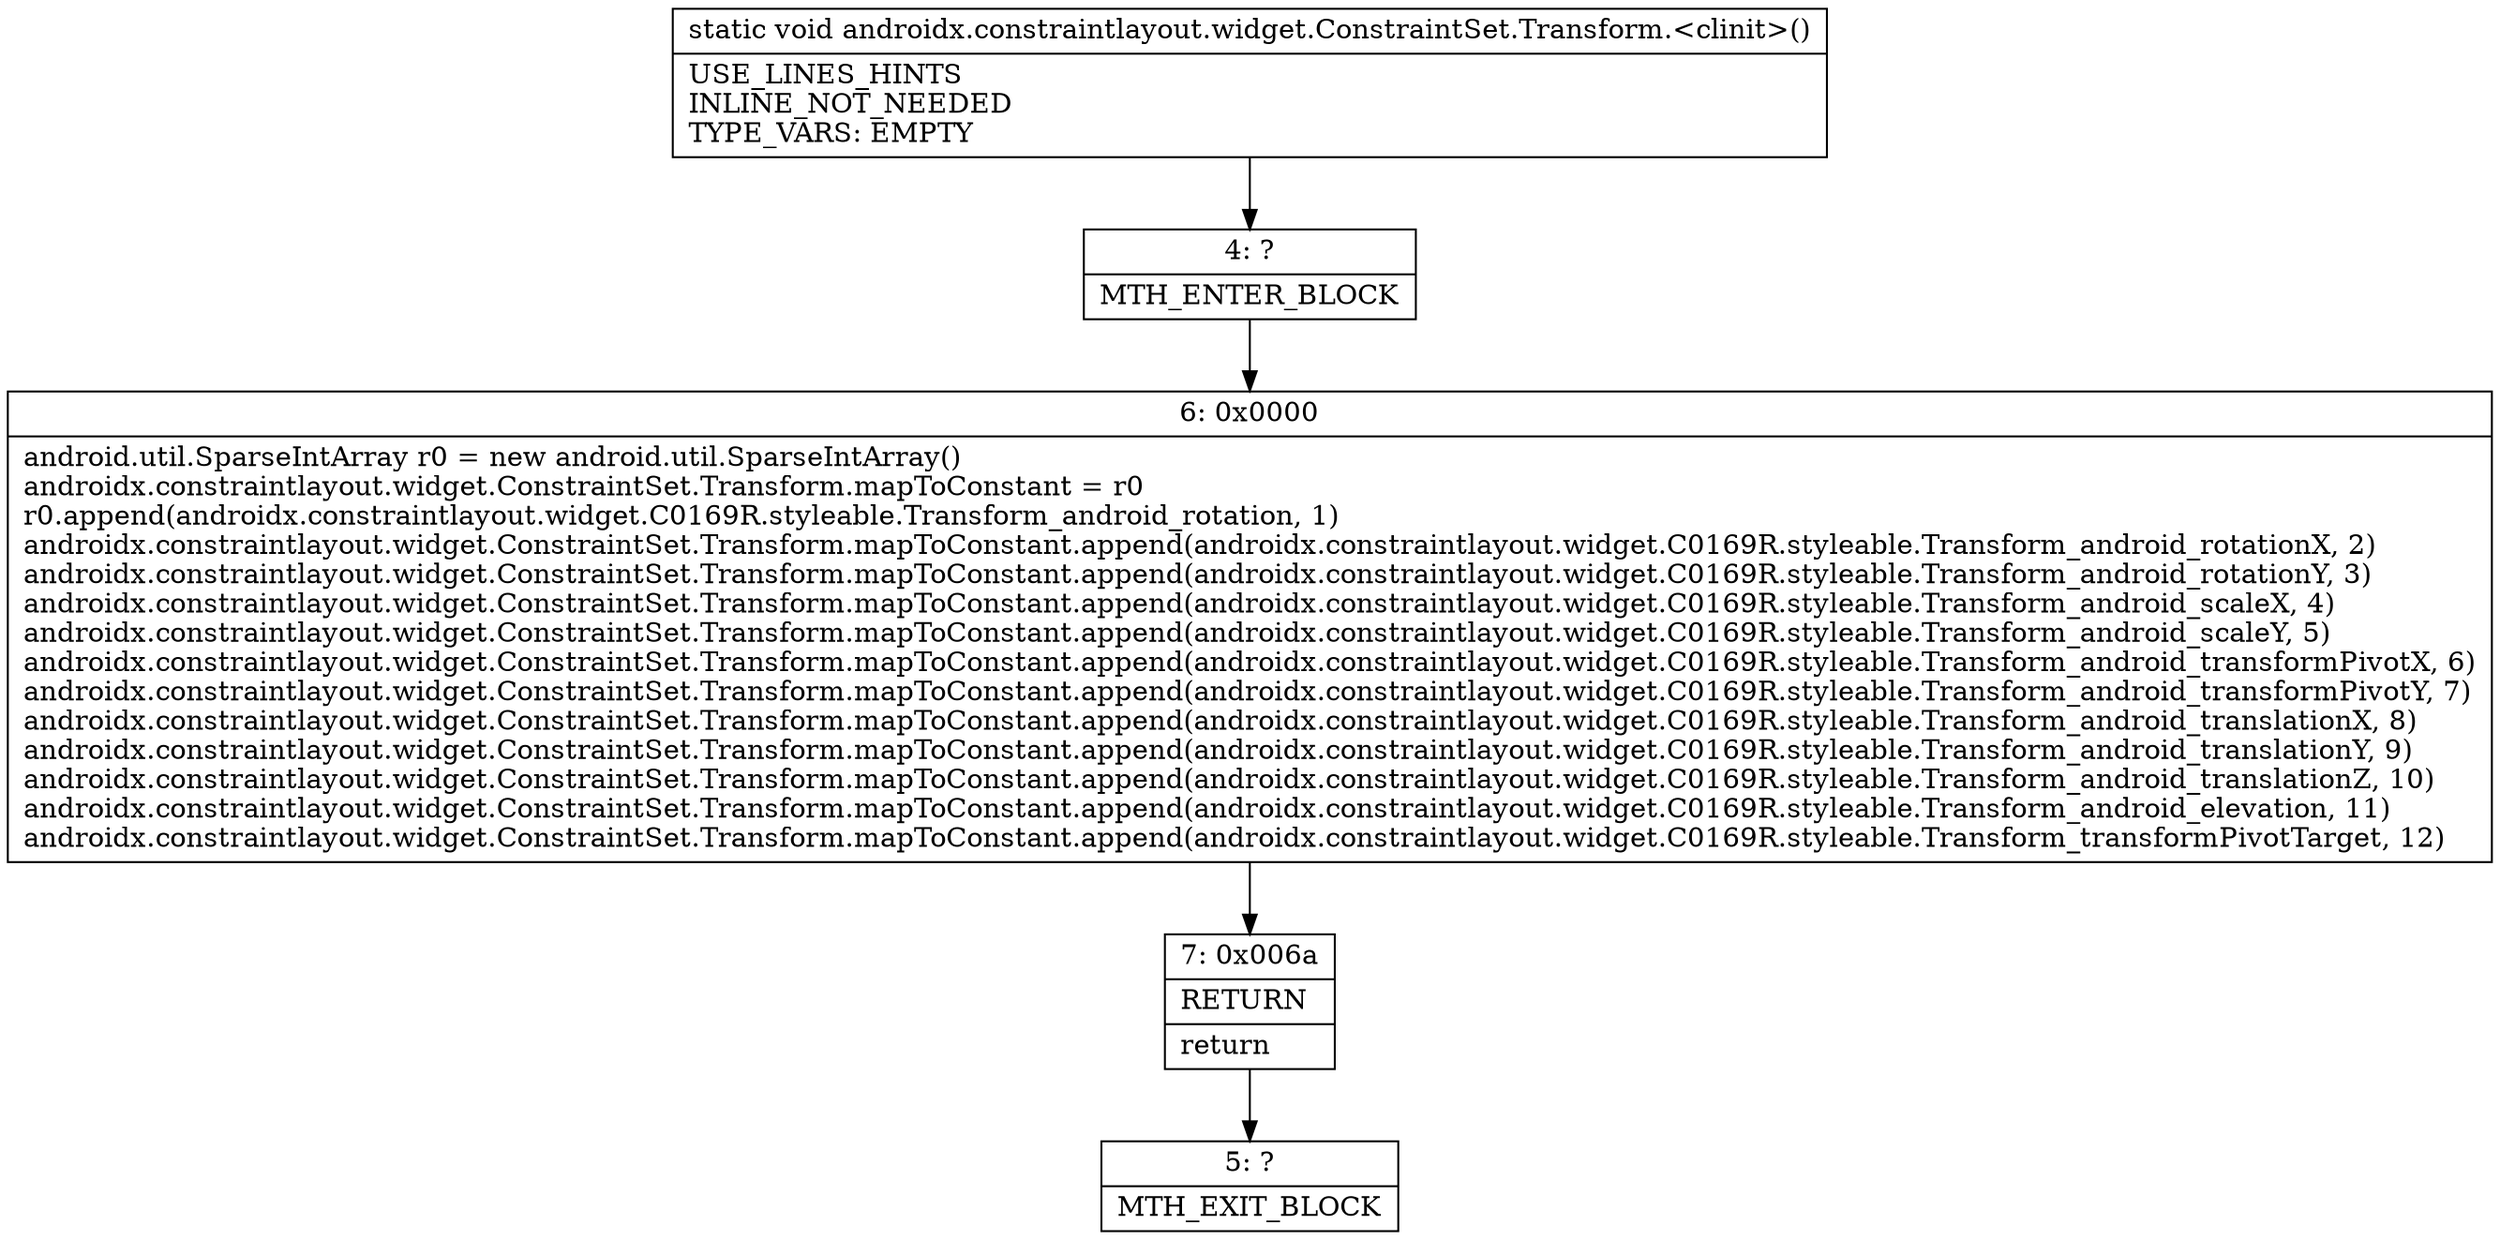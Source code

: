 digraph "CFG forandroidx.constraintlayout.widget.ConstraintSet.Transform.\<clinit\>()V" {
Node_4 [shape=record,label="{4\:\ ?|MTH_ENTER_BLOCK\l}"];
Node_6 [shape=record,label="{6\:\ 0x0000|android.util.SparseIntArray r0 = new android.util.SparseIntArray()\landroidx.constraintlayout.widget.ConstraintSet.Transform.mapToConstant = r0\lr0.append(androidx.constraintlayout.widget.C0169R.styleable.Transform_android_rotation, 1)\landroidx.constraintlayout.widget.ConstraintSet.Transform.mapToConstant.append(androidx.constraintlayout.widget.C0169R.styleable.Transform_android_rotationX, 2)\landroidx.constraintlayout.widget.ConstraintSet.Transform.mapToConstant.append(androidx.constraintlayout.widget.C0169R.styleable.Transform_android_rotationY, 3)\landroidx.constraintlayout.widget.ConstraintSet.Transform.mapToConstant.append(androidx.constraintlayout.widget.C0169R.styleable.Transform_android_scaleX, 4)\landroidx.constraintlayout.widget.ConstraintSet.Transform.mapToConstant.append(androidx.constraintlayout.widget.C0169R.styleable.Transform_android_scaleY, 5)\landroidx.constraintlayout.widget.ConstraintSet.Transform.mapToConstant.append(androidx.constraintlayout.widget.C0169R.styleable.Transform_android_transformPivotX, 6)\landroidx.constraintlayout.widget.ConstraintSet.Transform.mapToConstant.append(androidx.constraintlayout.widget.C0169R.styleable.Transform_android_transformPivotY, 7)\landroidx.constraintlayout.widget.ConstraintSet.Transform.mapToConstant.append(androidx.constraintlayout.widget.C0169R.styleable.Transform_android_translationX, 8)\landroidx.constraintlayout.widget.ConstraintSet.Transform.mapToConstant.append(androidx.constraintlayout.widget.C0169R.styleable.Transform_android_translationY, 9)\landroidx.constraintlayout.widget.ConstraintSet.Transform.mapToConstant.append(androidx.constraintlayout.widget.C0169R.styleable.Transform_android_translationZ, 10)\landroidx.constraintlayout.widget.ConstraintSet.Transform.mapToConstant.append(androidx.constraintlayout.widget.C0169R.styleable.Transform_android_elevation, 11)\landroidx.constraintlayout.widget.ConstraintSet.Transform.mapToConstant.append(androidx.constraintlayout.widget.C0169R.styleable.Transform_transformPivotTarget, 12)\l}"];
Node_7 [shape=record,label="{7\:\ 0x006a|RETURN\l|return\l}"];
Node_5 [shape=record,label="{5\:\ ?|MTH_EXIT_BLOCK\l}"];
MethodNode[shape=record,label="{static void androidx.constraintlayout.widget.ConstraintSet.Transform.\<clinit\>()  | USE_LINES_HINTS\lINLINE_NOT_NEEDED\lTYPE_VARS: EMPTY\l}"];
MethodNode -> Node_4;Node_4 -> Node_6;
Node_6 -> Node_7;
Node_7 -> Node_5;
}

